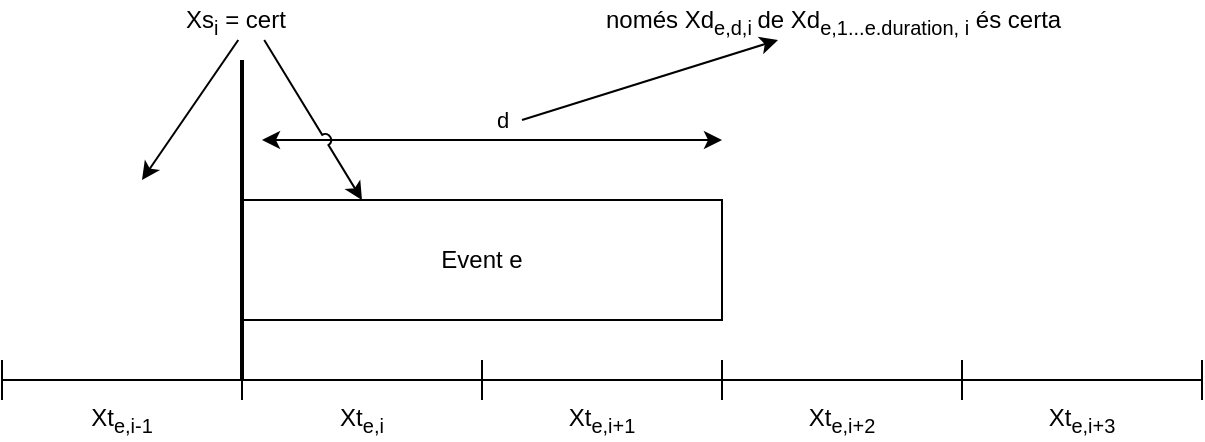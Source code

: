 <mxfile pages="1" version="11.2.8" type="device"><diagram id="NZAjRQVSMVhmqeY03-D2" name="Page-1"><mxGraphModel dx="2030" dy="1145" grid="1" gridSize="10" guides="1" tooltips="1" connect="1" arrows="1" fold="1" page="1" pageScale="1" pageWidth="827" pageHeight="1169" math="0" shadow="0"><root><mxCell id="0"/><mxCell id="1" parent="0"/><mxCell id="ajtMjCgiTz4L35dRaGM7-3" value="" style="shape=crossbar;whiteSpace=wrap;html=1;rounded=1;" parent="1" vertex="1"><mxGeometry x="40" y="510" width="120" height="20" as="geometry"/></mxCell><mxCell id="ajtMjCgiTz4L35dRaGM7-4" value="" style="shape=crossbar;whiteSpace=wrap;html=1;rounded=1;" parent="1" vertex="1"><mxGeometry x="160" y="510" width="120" height="20" as="geometry"/></mxCell><mxCell id="ajtMjCgiTz4L35dRaGM7-5" value="" style="shape=crossbar;whiteSpace=wrap;html=1;rounded=1;" parent="1" vertex="1"><mxGeometry x="280" y="510" width="120" height="20" as="geometry"/></mxCell><mxCell id="ajtMjCgiTz4L35dRaGM7-6" value="" style="shape=crossbar;whiteSpace=wrap;html=1;rounded=1;" parent="1" vertex="1"><mxGeometry x="400" y="510" width="120" height="20" as="geometry"/></mxCell><mxCell id="ajtMjCgiTz4L35dRaGM7-7" value="" style="shape=crossbar;whiteSpace=wrap;html=1;rounded=1;" parent="1" vertex="1"><mxGeometry x="520" y="510" width="120" height="20" as="geometry"/></mxCell><mxCell id="ajtMjCgiTz4L35dRaGM7-9" value="Event e" style="rounded=0;whiteSpace=wrap;html=1;" parent="1" vertex="1"><mxGeometry x="160" y="430" width="240" height="60" as="geometry"/></mxCell><mxCell id="ajtMjCgiTz4L35dRaGM7-10" value="Xt&lt;sub&gt;e,i-1&lt;/sub&gt;" style="text;html=1;strokeColor=none;fillColor=none;align=center;verticalAlign=middle;whiteSpace=wrap;rounded=0;" parent="1" vertex="1"><mxGeometry x="80" y="530" width="40" height="20" as="geometry"/></mxCell><mxCell id="ajtMjCgiTz4L35dRaGM7-11" value="Xt&lt;sub&gt;e,i&lt;/sub&gt;" style="text;html=1;strokeColor=none;fillColor=none;align=center;verticalAlign=middle;whiteSpace=wrap;rounded=0;" parent="1" vertex="1"><mxGeometry x="200" y="530" width="40" height="20" as="geometry"/></mxCell><mxCell id="ajtMjCgiTz4L35dRaGM7-12" value="Xt&lt;sub&gt;e,i+1&lt;/sub&gt;" style="text;html=1;strokeColor=none;fillColor=none;align=center;verticalAlign=middle;whiteSpace=wrap;rounded=0;" parent="1" vertex="1"><mxGeometry x="320" y="530" width="40" height="20" as="geometry"/></mxCell><mxCell id="ajtMjCgiTz4L35dRaGM7-13" value="Xt&lt;sub&gt;e,i+2&lt;/sub&gt;" style="text;html=1;strokeColor=none;fillColor=none;align=center;verticalAlign=middle;whiteSpace=wrap;rounded=0;" parent="1" vertex="1"><mxGeometry x="440" y="530" width="40" height="20" as="geometry"/></mxCell><mxCell id="ajtMjCgiTz4L35dRaGM7-14" value="Xt&lt;sub&gt;e,i+3&lt;/sub&gt;" style="text;html=1;strokeColor=none;fillColor=none;align=center;verticalAlign=middle;whiteSpace=wrap;rounded=0;" parent="1" vertex="1"><mxGeometry x="560" y="530" width="40" height="20" as="geometry"/></mxCell><mxCell id="ajtMjCgiTz4L35dRaGM7-15" value="" style="line;strokeWidth=2;direction=south;html=1;" parent="1" vertex="1"><mxGeometry x="155" y="360" width="10" height="160" as="geometry"/></mxCell><mxCell id="ajtMjCgiTz4L35dRaGM7-22" style="edgeStyle=none;rounded=0;jumpStyle=arc;orthogonalLoop=1;jettySize=auto;html=1;startArrow=none;startFill=0;endArrow=classic;endFill=1;" parent="1" source="ajtMjCgiTz4L35dRaGM7-16" edge="1"><mxGeometry relative="1" as="geometry"><mxPoint x="110" y="420" as="targetPoint"/></mxGeometry></mxCell><mxCell id="ajtMjCgiTz4L35dRaGM7-16" value="Xs&lt;sub&gt;i&lt;/sub&gt;&amp;nbsp;= cert" style="text;html=1;resizable=0;points=[];autosize=1;align=left;verticalAlign=top;spacingTop=-4;" parent="1" vertex="1"><mxGeometry x="130" y="330" width="70" height="20" as="geometry"/></mxCell><mxCell id="ajtMjCgiTz4L35dRaGM7-18" value="d" style="endArrow=classic;startArrow=classic;html=1;jumpStyle=none;" parent="1" edge="1"><mxGeometry x="0.043" y="10" width="50" height="50" relative="1" as="geometry"><mxPoint x="170" y="400" as="sourcePoint"/><mxPoint x="400" y="400" as="targetPoint"/><Array as="points"/><mxPoint as="offset"/></mxGeometry></mxCell><mxCell id="ajtMjCgiTz4L35dRaGM7-20" style="rounded=0;orthogonalLoop=1;jettySize=auto;html=1;endArrow=none;endFill=0;startArrow=classic;startFill=1;" parent="1" source="ajtMjCgiTz4L35dRaGM7-19" edge="1"><mxGeometry relative="1" as="geometry"><mxPoint x="300" y="390" as="targetPoint"/></mxGeometry></mxCell><mxCell id="ajtMjCgiTz4L35dRaGM7-19" value="només Xd&lt;sub&gt;e,d,i &lt;/sub&gt;de Xd&lt;sub&gt;e,1...e.duration, i&lt;/sub&gt;&amp;nbsp;és certa" style="text;html=1;resizable=0;points=[];autosize=1;align=left;verticalAlign=top;spacingTop=-4;" parent="1" vertex="1"><mxGeometry x="340" y="330" width="240" height="20" as="geometry"/></mxCell><mxCell id="ajtMjCgiTz4L35dRaGM7-21" style="edgeStyle=none;rounded=0;orthogonalLoop=1;jettySize=auto;html=1;entryX=0.25;entryY=0;entryDx=0;entryDy=0;startArrow=none;startFill=0;endArrow=classic;endFill=1;jumpStyle=arc;" parent="1" source="ajtMjCgiTz4L35dRaGM7-16" target="ajtMjCgiTz4L35dRaGM7-9" edge="1"><mxGeometry relative="1" as="geometry"/></mxCell></root></mxGraphModel></diagram></mxfile>